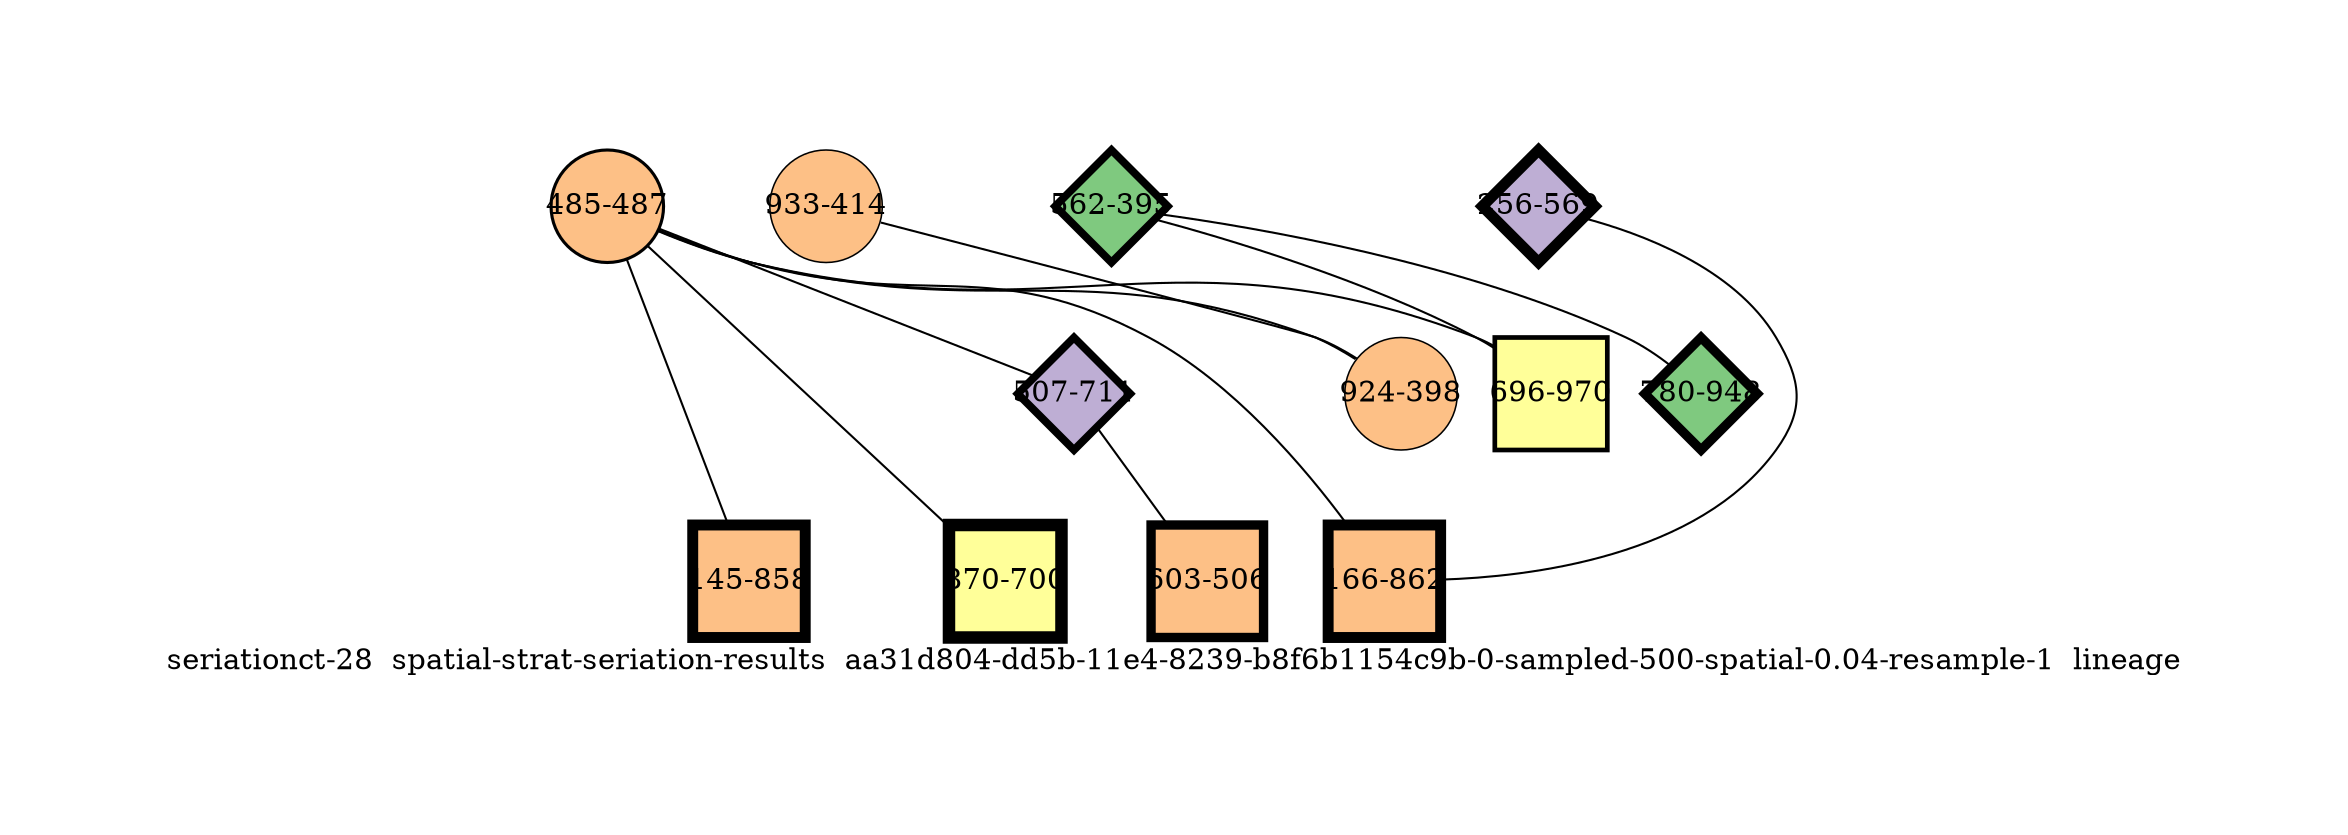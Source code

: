 strict graph "seriationct-28  spatial-strat-seriation-results  aa31d804-dd5b-11e4-8239-b8f6b1154c9b-0-sampled-500-spatial-0.04-resample-1  lineage" {
labelloc=b;
ratio=auto;
pad="1.0";
label="seriationct-28  spatial-strat-seriation-results  aa31d804-dd5b-11e4-8239-b8f6b1154c9b-0-sampled-500-spatial-0.04-resample-1  lineage";
node [width="0.75", style=filled, fixedsize=true, height="0.75", shape=circle, label=""];
0 [xCoordinate="487.0", appears_in_slice=2, yCoordinate="485.0", colorscheme=accent8, lineage_id=0, short_label="485-487", label="485-487", shape=circle, cluster_id=2, fillcolor=3, size="500.0", id=0, penwidth="1.5"];
1 [xCoordinate="711.0", appears_in_slice=5, yCoordinate="507.0", colorscheme=accent8, lineage_id=2, short_label="507-711", label="507-711", shape=diamond, cluster_id=1, fillcolor=2, size="500.0", id=1, penwidth="3.75"];
2 [xCoordinate="700.0", appears_in_slice=8, yCoordinate="870.0", colorscheme=accent8, lineage_id=1, short_label="870-700", label="870-700", shape=square, cluster_id=3, fillcolor=4, size="500.0", id=2, penwidth="6.0"];
3 [xCoordinate="569.0", appears_in_slice=7, yCoordinate="256.0", colorscheme=accent8, lineage_id=2, short_label="256-569", label="256-569", shape=diamond, cluster_id=1, fillcolor=2, size="500.0", id=3, penwidth="5.25"];
4 [xCoordinate="414.0", appears_in_slice=1, yCoordinate="933.0", colorscheme=accent8, lineage_id=0, short_label="933-414", label="933-414", shape=circle, cluster_id=2, fillcolor=3, size="500.0", id=4, penwidth="0.75"];
5 [xCoordinate="862.0", appears_in_slice=7, yCoordinate="166.0", colorscheme=accent8, lineage_id=1, short_label="166-862", label="166-862", shape=square, cluster_id=2, fillcolor=3, size="500.0", id=5, penwidth="5.25"];
6 [xCoordinate="858.0", appears_in_slice=7, yCoordinate="145.0", colorscheme=accent8, lineage_id=1, short_label="145-858", label="145-858", shape=square, cluster_id=2, fillcolor=3, size="500.0", id=6, penwidth="5.25"];
7 [xCoordinate="506.0", appears_in_slice=6, yCoordinate="603.0", colorscheme=accent8, lineage_id=1, short_label="603-506", label="603-506", shape=square, cluster_id=2, fillcolor=3, size="500.0", id=7, penwidth="4.5"];
8 [xCoordinate="398.0", appears_in_slice=1, yCoordinate="924.0", colorscheme=accent8, lineage_id=0, short_label="924-398", label="924-398", shape=circle, cluster_id=2, fillcolor=3, size="500.0", id=8, penwidth="0.75"];
9 [xCoordinate="395.0", appears_in_slice=5, yCoordinate="562.0", colorscheme=accent8, lineage_id=2, short_label="562-395", label="562-395", shape=diamond, cluster_id=0, fillcolor=1, size="500.0", id=9, penwidth="3.75"];
10 [xCoordinate="970.0", appears_in_slice=3, yCoordinate="696.0", colorscheme=accent8, lineage_id=1, short_label="696-970", label="696-970", shape=square, cluster_id=3, fillcolor=4, size="500.0", id=10, penwidth="2.25"];
11 [xCoordinate="948.0", appears_in_slice=6, yCoordinate="780.0", colorscheme=accent8, lineage_id=2, short_label="780-948", label="780-948", shape=diamond, cluster_id=0, fillcolor=1, size="500.0", id=11, penwidth="4.5"];
0 -- 1  [inverseweight="3.1711694004", weight="0.315341085176"];
0 -- 2  [inverseweight="2.2977397681", weight="0.435210293996"];
0 -- 5  [inverseweight="2.55168471911", weight="0.391897945899"];
0 -- 6  [inverseweight="2.81129667115", weight="0.355707745207"];
0 -- 8  [inverseweight="2.90736987107", weight="0.343953485227"];
0 -- 10  [inverseweight="2.82310212998", weight="0.354220270453"];
1 -- 7  [inverseweight="2.33181969635", weight="0.428849623994"];
3 -- 5  [inverseweight="11.7460246434", weight="0.0851351866152"];
4 -- 8  [inverseweight="14.2798869494", weight="0.0700285656"];
9 -- 10  [inverseweight="2.74716981257", weight="0.364010988845"];
9 -- 11  [inverseweight="2.80474290381", weight="0.356538917932"];
}
